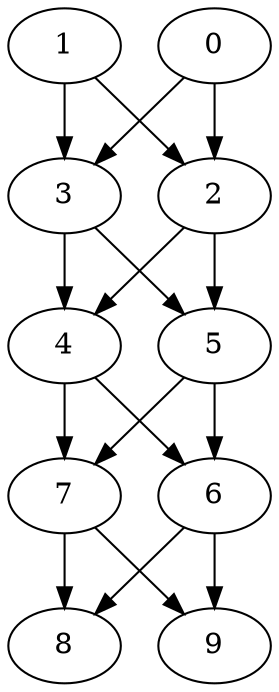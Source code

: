 digraph "Stencil_Nodes_10_CCR_0.99_WeightType_Random" {
	graph ["Duplicate states"=0,
		GraphType=Stencil,
		"Max states in OPEN"=0,
		Modes="120000ms; topo-ordered tasks, ; Pruning: task equivalence, fixed order ready list, ; F-value: ; Optimisation: best schedule length (\
SL) optimisation on equal, ",
		NumberOfTasks=10,
		"Pruned using list schedule length"=283,
		"States removed from OPEN"=0,
		TargetSystem="Homogeneous-2",
		"Time to schedule (ms)"=126,
		"Total idle time"=41,
		"Total schedule length"=66,
		"Total sequential time"=87,
		"Total states created"=931
	];
	1	["Finish time"=14,
		Processor=0,
		"Start time"=0,
		Weight=14];
	3	["Finish time"=26,
		Processor=0,
		"Start time"=18,
		Weight=8];
	1 -> 3	[Weight=5];
	2	["Finish time"=18,
		Processor=0,
		"Start time"=14,
		Weight=4];
	1 -> 2	[Weight=10];
	0	["Finish time"=6,
		Processor=1,
		"Start time"=0,
		Weight=6];
	0 -> 3	[Weight=6];
	0 -> 2	[Weight=7];
	4	["Finish time"=32,
		Processor=0,
		"Start time"=26,
		Weight=6];
	3 -> 4	[Weight=6];
	5	["Finish time"=34,
		Processor=1,
		"Start time"=28,
		Weight=6];
	3 -> 5	[Weight=2];
	2 -> 4	[Weight=5];
	2 -> 5	[Weight=5];
	7	["Finish time"=48,
		Processor=0,
		"Start time"=36,
		Weight=12];
	4 -> 7	[Weight=8];
	6	["Finish time"=40,
		Processor=1,
		"Start time"=34,
		Weight=6];
	4 -> 6	[Weight=2];
	5 -> 7	[Weight=2];
	5 -> 6	[Weight=4];
	8	["Finish time"=62,
		Processor=0,
		"Start time"=48,
		Weight=14];
	7 -> 8	[Weight=6];
	9	["Finish time"=66,
		Processor=1,
		"Start time"=55,
		Weight=11];
	7 -> 9	[Weight=7];
	6 -> 8	[Weight=6];
	6 -> 9	[Weight=5];
}
